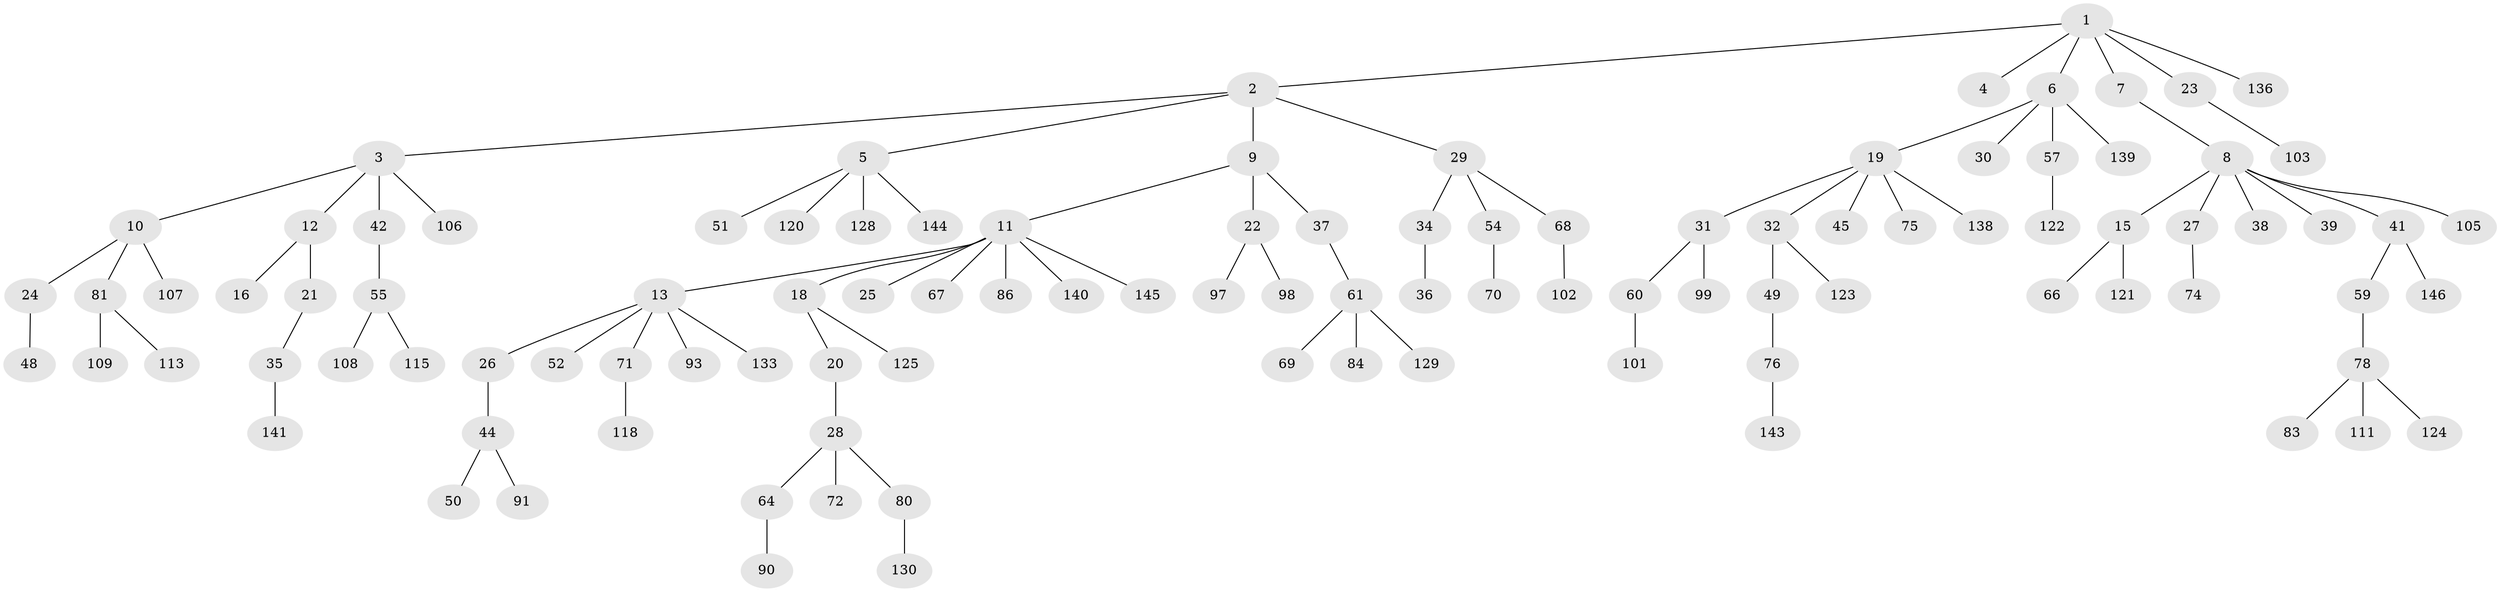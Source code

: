 // Generated by graph-tools (version 1.1) at 2025/24/03/03/25 07:24:08]
// undirected, 105 vertices, 104 edges
graph export_dot {
graph [start="1"]
  node [color=gray90,style=filled];
  1 [super="+110"];
  2;
  3;
  4 [super="+79"];
  5 [super="+77"];
  6 [super="+87"];
  7 [super="+134"];
  8 [super="+14"];
  9 [super="+46"];
  10;
  11 [super="+58"];
  12 [super="+126"];
  13 [super="+17"];
  15 [super="+104"];
  16;
  18 [super="+89"];
  19 [super="+40"];
  20;
  21;
  22 [super="+33"];
  23 [super="+53"];
  24 [super="+56"];
  25;
  26 [super="+96"];
  27 [super="+47"];
  28 [super="+62"];
  29 [super="+85"];
  30 [super="+43"];
  31 [super="+65"];
  32 [super="+73"];
  34;
  35 [super="+112"];
  36;
  37;
  38 [super="+88"];
  39;
  41 [super="+114"];
  42;
  44 [super="+127"];
  45;
  48 [super="+95"];
  49;
  50;
  51;
  52;
  54 [super="+135"];
  55 [super="+92"];
  57;
  59;
  60;
  61 [super="+63"];
  64 [super="+117"];
  66;
  67;
  68 [super="+82"];
  69;
  70;
  71;
  72;
  74;
  75;
  76 [super="+137"];
  78 [super="+100"];
  80;
  81 [super="+94"];
  83;
  84;
  86;
  90;
  91;
  93;
  97;
  98 [super="+119"];
  99 [super="+116"];
  101;
  102;
  103;
  105;
  106;
  107;
  108;
  109 [super="+142"];
  111 [super="+132"];
  113;
  115;
  118;
  120;
  121;
  122;
  123;
  124;
  125;
  128;
  129 [super="+131"];
  130;
  133;
  136;
  138;
  139;
  140;
  141;
  143;
  144;
  145;
  146;
  1 -- 2;
  1 -- 4;
  1 -- 6;
  1 -- 7;
  1 -- 23;
  1 -- 136;
  2 -- 3;
  2 -- 5;
  2 -- 9;
  2 -- 29;
  3 -- 10;
  3 -- 12;
  3 -- 42;
  3 -- 106;
  5 -- 51;
  5 -- 128;
  5 -- 144;
  5 -- 120;
  6 -- 19;
  6 -- 30;
  6 -- 57;
  6 -- 139;
  7 -- 8;
  8 -- 27;
  8 -- 38;
  8 -- 105;
  8 -- 41;
  8 -- 15;
  8 -- 39;
  9 -- 11;
  9 -- 22;
  9 -- 37;
  10 -- 24;
  10 -- 81;
  10 -- 107;
  11 -- 13;
  11 -- 18;
  11 -- 25;
  11 -- 86;
  11 -- 145;
  11 -- 67;
  11 -- 140;
  12 -- 16;
  12 -- 21;
  13 -- 26;
  13 -- 52;
  13 -- 93;
  13 -- 133;
  13 -- 71;
  15 -- 66;
  15 -- 121;
  18 -- 20;
  18 -- 125;
  19 -- 31;
  19 -- 32;
  19 -- 75;
  19 -- 138;
  19 -- 45;
  20 -- 28;
  21 -- 35;
  22 -- 97;
  22 -- 98;
  23 -- 103;
  24 -- 48;
  26 -- 44;
  27 -- 74;
  28 -- 72;
  28 -- 80;
  28 -- 64;
  29 -- 34;
  29 -- 54;
  29 -- 68;
  31 -- 60;
  31 -- 99;
  32 -- 49;
  32 -- 123;
  34 -- 36;
  35 -- 141;
  37 -- 61;
  41 -- 59;
  41 -- 146;
  42 -- 55;
  44 -- 50;
  44 -- 91;
  49 -- 76;
  54 -- 70;
  55 -- 108;
  55 -- 115;
  57 -- 122;
  59 -- 78;
  60 -- 101;
  61 -- 129;
  61 -- 69;
  61 -- 84;
  64 -- 90;
  68 -- 102;
  71 -- 118;
  76 -- 143;
  78 -- 83;
  78 -- 111;
  78 -- 124;
  80 -- 130;
  81 -- 109;
  81 -- 113;
}
